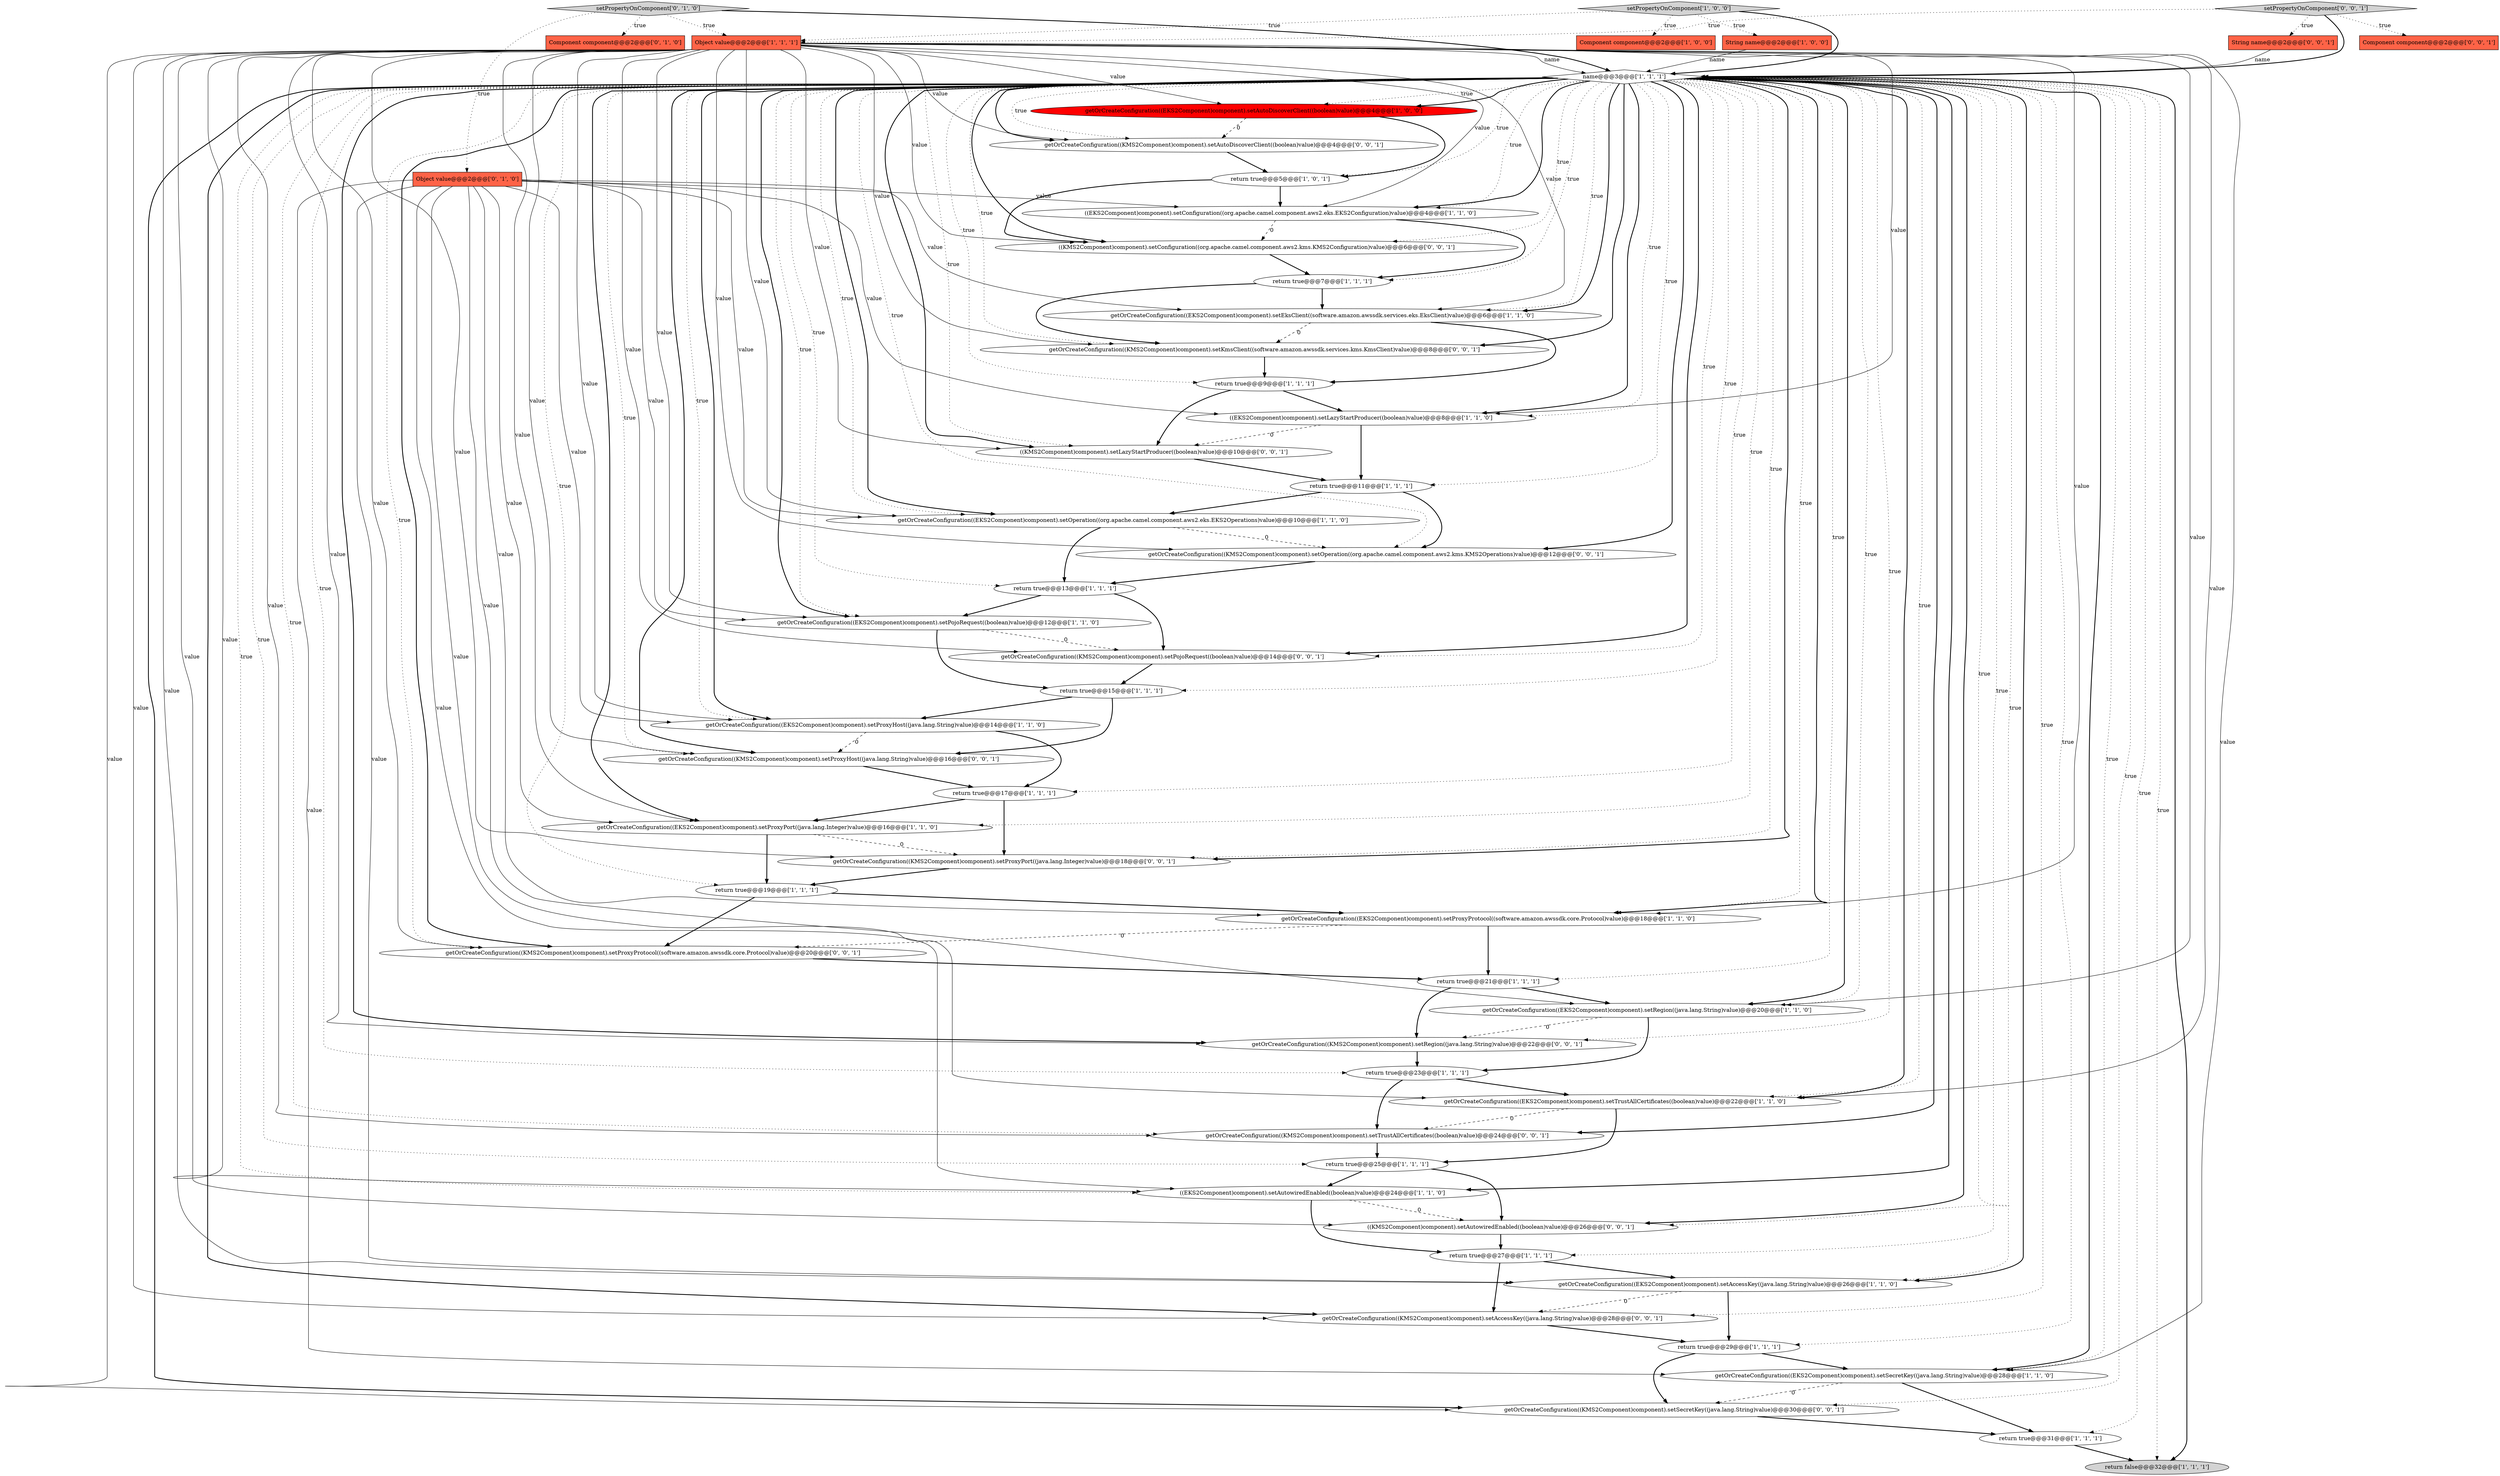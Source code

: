 digraph {
16 [style = filled, label = "getOrCreateConfiguration((EKS2Component)component).setAutoDiscoverClient((boolean)value)@@@4@@@['1', '0', '0']", fillcolor = red, shape = ellipse image = "AAA1AAABBB1BBB"];
46 [style = filled, label = "getOrCreateConfiguration((KMS2Component)component).setOperation((org.apache.camel.component.aws2.kms.KMS2Operations)value)@@@12@@@['0', '0', '1']", fillcolor = white, shape = ellipse image = "AAA0AAABBB3BBB"];
3 [style = filled, label = "getOrCreateConfiguration((EKS2Component)component).setSecretKey((java.lang.String)value)@@@28@@@['1', '1', '0']", fillcolor = white, shape = ellipse image = "AAA0AAABBB1BBB"];
39 [style = filled, label = "((KMS2Component)component).setConfiguration((org.apache.camel.component.aws2.kms.KMS2Configuration)value)@@@6@@@['0', '0', '1']", fillcolor = white, shape = ellipse image = "AAA0AAABBB3BBB"];
43 [style = filled, label = "getOrCreateConfiguration((KMS2Component)component).setPojoRequest((boolean)value)@@@14@@@['0', '0', '1']", fillcolor = white, shape = ellipse image = "AAA0AAABBB3BBB"];
8 [style = filled, label = "((EKS2Component)component).setLazyStartProducer((boolean)value)@@@8@@@['1', '1', '0']", fillcolor = white, shape = ellipse image = "AAA0AAABBB1BBB"];
38 [style = filled, label = "String name@@@2@@@['0', '0', '1']", fillcolor = tomato, shape = box image = "AAA0AAABBB3BBB"];
51 [style = filled, label = "getOrCreateConfiguration((KMS2Component)component).setKmsClient((software.amazon.awssdk.services.kms.KmsClient)value)@@@8@@@['0', '0', '1']", fillcolor = white, shape = ellipse image = "AAA0AAABBB3BBB"];
49 [style = filled, label = "getOrCreateConfiguration((KMS2Component)component).setTrustAllCertificates((boolean)value)@@@24@@@['0', '0', '1']", fillcolor = white, shape = ellipse image = "AAA0AAABBB3BBB"];
25 [style = filled, label = "return true@@@17@@@['1', '1', '1']", fillcolor = white, shape = ellipse image = "AAA0AAABBB1BBB"];
41 [style = filled, label = "getOrCreateConfiguration((KMS2Component)component).setProxyProtocol((software.amazon.awssdk.core.Protocol)value)@@@20@@@['0', '0', '1']", fillcolor = white, shape = ellipse image = "AAA0AAABBB3BBB"];
30 [style = filled, label = "((EKS2Component)component).setAutowiredEnabled((boolean)value)@@@24@@@['1', '1', '0']", fillcolor = white, shape = ellipse image = "AAA0AAABBB1BBB"];
33 [style = filled, label = "return true@@@19@@@['1', '1', '1']", fillcolor = white, shape = ellipse image = "AAA0AAABBB1BBB"];
22 [style = filled, label = "Object value@@@2@@@['1', '1', '1']", fillcolor = tomato, shape = box image = "AAA0AAABBB1BBB"];
7 [style = filled, label = "String name@@@2@@@['1', '0', '0']", fillcolor = tomato, shape = box image = "AAA0AAABBB1BBB"];
29 [style = filled, label = "return false@@@32@@@['1', '1', '1']", fillcolor = lightgray, shape = ellipse image = "AAA0AAABBB1BBB"];
11 [style = filled, label = "getOrCreateConfiguration((EKS2Component)component).setProxyHost((java.lang.String)value)@@@14@@@['1', '1', '0']", fillcolor = white, shape = ellipse image = "AAA0AAABBB1BBB"];
52 [style = filled, label = "getOrCreateConfiguration((KMS2Component)component).setProxyPort((java.lang.Integer)value)@@@18@@@['0', '0', '1']", fillcolor = white, shape = ellipse image = "AAA0AAABBB3BBB"];
53 [style = filled, label = "getOrCreateConfiguration((KMS2Component)component).setAutoDiscoverClient((boolean)value)@@@4@@@['0', '0', '1']", fillcolor = white, shape = ellipse image = "AAA0AAABBB3BBB"];
48 [style = filled, label = "Component component@@@2@@@['0', '0', '1']", fillcolor = tomato, shape = box image = "AAA0AAABBB3BBB"];
47 [style = filled, label = "getOrCreateConfiguration((KMS2Component)component).setRegion((java.lang.String)value)@@@22@@@['0', '0', '1']", fillcolor = white, shape = ellipse image = "AAA0AAABBB3BBB"];
23 [style = filled, label = "getOrCreateConfiguration((EKS2Component)component).setProxyPort((java.lang.Integer)value)@@@16@@@['1', '1', '0']", fillcolor = white, shape = ellipse image = "AAA0AAABBB1BBB"];
44 [style = filled, label = "getOrCreateConfiguration((KMS2Component)component).setAccessKey((java.lang.String)value)@@@28@@@['0', '0', '1']", fillcolor = white, shape = ellipse image = "AAA0AAABBB3BBB"];
24 [style = filled, label = "getOrCreateConfiguration((EKS2Component)component).setAccessKey((java.lang.String)value)@@@26@@@['1', '1', '0']", fillcolor = white, shape = ellipse image = "AAA0AAABBB1BBB"];
31 [style = filled, label = "return true@@@13@@@['1', '1', '1']", fillcolor = white, shape = ellipse image = "AAA0AAABBB1BBB"];
10 [style = filled, label = "return true@@@31@@@['1', '1', '1']", fillcolor = white, shape = ellipse image = "AAA0AAABBB1BBB"];
20 [style = filled, label = "return true@@@21@@@['1', '1', '1']", fillcolor = white, shape = ellipse image = "AAA0AAABBB1BBB"];
1 [style = filled, label = "getOrCreateConfiguration((EKS2Component)component).setEksClient((software.amazon.awssdk.services.eks.EksClient)value)@@@6@@@['1', '1', '0']", fillcolor = white, shape = ellipse image = "AAA0AAABBB1BBB"];
26 [style = filled, label = "setPropertyOnComponent['1', '0', '0']", fillcolor = lightgray, shape = diamond image = "AAA0AAABBB1BBB"];
42 [style = filled, label = "getOrCreateConfiguration((KMS2Component)component).setProxyHost((java.lang.String)value)@@@16@@@['0', '0', '1']", fillcolor = white, shape = ellipse image = "AAA0AAABBB3BBB"];
4 [style = filled, label = "((EKS2Component)component).setConfiguration((org.apache.camel.component.aws2.eks.EKS2Configuration)value)@@@4@@@['1', '1', '0']", fillcolor = white, shape = ellipse image = "AAA0AAABBB1BBB"];
34 [style = filled, label = "setPropertyOnComponent['0', '1', '0']", fillcolor = lightgray, shape = diamond image = "AAA0AAABBB2BBB"];
45 [style = filled, label = "getOrCreateConfiguration((KMS2Component)component).setSecretKey((java.lang.String)value)@@@30@@@['0', '0', '1']", fillcolor = white, shape = ellipse image = "AAA0AAABBB3BBB"];
19 [style = filled, label = "getOrCreateConfiguration((EKS2Component)component).setPojoRequest((boolean)value)@@@12@@@['1', '1', '0']", fillcolor = white, shape = ellipse image = "AAA0AAABBB1BBB"];
9 [style = filled, label = "getOrCreateConfiguration((EKS2Component)component).setOperation((org.apache.camel.component.aws2.eks.EKS2Operations)value)@@@10@@@['1', '1', '0']", fillcolor = white, shape = ellipse image = "AAA0AAABBB1BBB"];
15 [style = filled, label = "getOrCreateConfiguration((EKS2Component)component).setTrustAllCertificates((boolean)value)@@@22@@@['1', '1', '0']", fillcolor = white, shape = ellipse image = "AAA0AAABBB1BBB"];
13 [style = filled, label = "getOrCreateConfiguration((EKS2Component)component).setRegion((java.lang.String)value)@@@20@@@['1', '1', '0']", fillcolor = white, shape = ellipse image = "AAA0AAABBB1BBB"];
50 [style = filled, label = "((KMS2Component)component).setLazyStartProducer((boolean)value)@@@10@@@['0', '0', '1']", fillcolor = white, shape = ellipse image = "AAA0AAABBB3BBB"];
0 [style = filled, label = "return true@@@23@@@['1', '1', '1']", fillcolor = white, shape = ellipse image = "AAA0AAABBB1BBB"];
36 [style = filled, label = "Object value@@@2@@@['0', '1', '0']", fillcolor = tomato, shape = box image = "AAA0AAABBB2BBB"];
12 [style = filled, label = "return true@@@15@@@['1', '1', '1']", fillcolor = white, shape = ellipse image = "AAA0AAABBB1BBB"];
32 [style = filled, label = "return true@@@5@@@['1', '0', '1']", fillcolor = white, shape = ellipse image = "AAA0AAABBB1BBB"];
18 [style = filled, label = "return true@@@11@@@['1', '1', '1']", fillcolor = white, shape = ellipse image = "AAA0AAABBB1BBB"];
14 [style = filled, label = "return true@@@9@@@['1', '1', '1']", fillcolor = white, shape = ellipse image = "AAA0AAABBB1BBB"];
40 [style = filled, label = "((KMS2Component)component).setAutowiredEnabled((boolean)value)@@@26@@@['0', '0', '1']", fillcolor = white, shape = ellipse image = "AAA0AAABBB3BBB"];
2 [style = filled, label = "getOrCreateConfiguration((EKS2Component)component).setProxyProtocol((software.amazon.awssdk.core.Protocol)value)@@@18@@@['1', '1', '0']", fillcolor = white, shape = ellipse image = "AAA0AAABBB1BBB"];
37 [style = filled, label = "setPropertyOnComponent['0', '0', '1']", fillcolor = lightgray, shape = diamond image = "AAA0AAABBB3BBB"];
6 [style = filled, label = "Component component@@@2@@@['1', '0', '0']", fillcolor = tomato, shape = box image = "AAA0AAABBB1BBB"];
5 [style = filled, label = "name@@@3@@@['1', '1', '1']", fillcolor = white, shape = diamond image = "AAA0AAABBB1BBB"];
35 [style = filled, label = "Component component@@@2@@@['0', '1', '0']", fillcolor = tomato, shape = box image = "AAA0AAABBB2BBB"];
27 [style = filled, label = "return true@@@7@@@['1', '1', '1']", fillcolor = white, shape = ellipse image = "AAA0AAABBB1BBB"];
28 [style = filled, label = "return true@@@29@@@['1', '1', '1']", fillcolor = white, shape = ellipse image = "AAA0AAABBB1BBB"];
21 [style = filled, label = "return true@@@25@@@['1', '1', '1']", fillcolor = white, shape = ellipse image = "AAA0AAABBB1BBB"];
17 [style = filled, label = "return true@@@27@@@['1', '1', '1']", fillcolor = white, shape = ellipse image = "AAA0AAABBB1BBB"];
5->3 [style = bold, label=""];
22->53 [style = solid, label="value"];
25->52 [style = bold, label=""];
5->18 [style = dotted, label="true"];
5->9 [style = bold, label=""];
15->21 [style = bold, label=""];
5->32 [style = dotted, label="true"];
5->19 [style = dotted, label="true"];
5->1 [style = dotted, label="true"];
5->23 [style = dotted, label="true"];
36->30 [style = solid, label="value"];
5->15 [style = bold, label=""];
46->31 [style = bold, label=""];
22->44 [style = solid, label="value"];
5->45 [style = bold, label=""];
12->42 [style = bold, label=""];
4->39 [style = dashed, label="0"];
5->12 [style = dotted, label="true"];
26->22 [style = dotted, label="true"];
21->30 [style = bold, label=""];
41->20 [style = bold, label=""];
22->19 [style = solid, label="value"];
0->15 [style = bold, label=""];
36->24 [style = solid, label="value"];
22->46 [style = solid, label="value"];
37->5 [style = bold, label=""];
5->24 [style = dotted, label="true"];
5->13 [style = dotted, label="true"];
5->43 [style = dotted, label="true"];
37->38 [style = dotted, label="true"];
5->11 [style = dotted, label="true"];
23->52 [style = dashed, label="0"];
23->33 [style = bold, label=""];
5->49 [style = bold, label=""];
22->50 [style = solid, label="value"];
36->9 [style = solid, label="value"];
38->5 [style = solid, label="name"];
22->39 [style = solid, label="value"];
53->32 [style = bold, label=""];
36->8 [style = solid, label="value"];
5->9 [style = dotted, label="true"];
18->46 [style = bold, label=""];
2->41 [style = dashed, label="0"];
32->4 [style = bold, label=""];
28->3 [style = bold, label=""];
5->30 [style = bold, label=""];
5->29 [style = dotted, label="true"];
27->51 [style = bold, label=""];
17->44 [style = bold, label=""];
47->0 [style = bold, label=""];
9->46 [style = dashed, label="0"];
5->44 [style = dotted, label="true"];
45->10 [style = bold, label=""];
36->11 [style = solid, label="value"];
11->25 [style = bold, label=""];
28->45 [style = bold, label=""];
22->8 [style = solid, label="value"];
37->48 [style = dotted, label="true"];
5->29 [style = bold, label=""];
24->28 [style = bold, label=""];
2->20 [style = bold, label=""];
5->23 [style = bold, label=""];
19->12 [style = bold, label=""];
22->13 [style = solid, label="value"];
5->39 [style = bold, label=""];
8->18 [style = bold, label=""];
50->18 [style = bold, label=""];
5->49 [style = dotted, label="true"];
12->11 [style = bold, label=""];
33->41 [style = bold, label=""];
16->32 [style = bold, label=""];
5->33 [style = dotted, label="true"];
5->3 [style = dotted, label="true"];
5->4 [style = dotted, label="true"];
22->2 [style = solid, label="value"];
22->42 [style = solid, label="value"];
3->10 [style = bold, label=""];
5->1 [style = bold, label=""];
34->22 [style = dotted, label="true"];
51->14 [style = bold, label=""];
8->50 [style = dashed, label="0"];
5->52 [style = dotted, label="true"];
5->42 [style = dotted, label="true"];
43->12 [style = bold, label=""];
5->25 [style = dotted, label="true"];
22->40 [style = solid, label="value"];
22->24 [style = solid, label="value"];
40->17 [style = bold, label=""];
18->9 [style = bold, label=""];
5->53 [style = bold, label=""];
5->52 [style = bold, label=""];
36->3 [style = solid, label="value"];
26->6 [style = dotted, label="true"];
5->30 [style = dotted, label="true"];
5->11 [style = bold, label=""];
14->8 [style = bold, label=""];
11->42 [style = dashed, label="0"];
5->8 [style = dotted, label="true"];
7->5 [style = solid, label="name"];
22->47 [style = solid, label="value"];
13->0 [style = bold, label=""];
26->7 [style = dotted, label="true"];
20->13 [style = bold, label=""];
30->17 [style = bold, label=""];
52->33 [style = bold, label=""];
5->41 [style = dotted, label="true"];
5->10 [style = dotted, label="true"];
9->31 [style = bold, label=""];
42->25 [style = bold, label=""];
5->31 [style = dotted, label="true"];
34->36 [style = dotted, label="true"];
22->43 [style = solid, label="value"];
36->19 [style = solid, label="value"];
1->51 [style = dashed, label="0"];
24->44 [style = dashed, label="0"];
36->2 [style = solid, label="value"];
5->0 [style = dotted, label="true"];
16->53 [style = dashed, label="0"];
5->15 [style = dotted, label="true"];
22->23 [style = solid, label="value"];
36->23 [style = solid, label="value"];
5->16 [style = bold, label=""];
5->19 [style = bold, label=""];
22->9 [style = solid, label="value"];
22->30 [style = solid, label="value"];
0->49 [style = bold, label=""];
34->35 [style = dotted, label="true"];
5->53 [style = dotted, label="true"];
5->44 [style = bold, label=""];
22->52 [style = solid, label="value"];
22->49 [style = solid, label="value"];
5->45 [style = dotted, label="true"];
5->13 [style = bold, label=""];
5->24 [style = bold, label=""];
5->4 [style = bold, label=""];
3->45 [style = dashed, label="0"];
5->16 [style = dotted, label="true"];
22->4 [style = solid, label="value"];
5->27 [style = dotted, label="true"];
5->46 [style = dotted, label="true"];
5->39 [style = dotted, label="true"];
37->22 [style = dotted, label="true"];
14->50 [style = bold, label=""];
31->43 [style = bold, label=""];
5->21 [style = dotted, label="true"];
22->5 [style = solid, label="name"];
32->39 [style = bold, label=""];
5->50 [style = dotted, label="true"];
5->40 [style = bold, label=""];
5->28 [style = dotted, label="true"];
31->19 [style = bold, label=""];
33->2 [style = bold, label=""];
36->4 [style = solid, label="value"];
5->2 [style = dotted, label="true"];
5->17 [style = dotted, label="true"];
5->51 [style = dotted, label="true"];
5->14 [style = dotted, label="true"];
5->8 [style = bold, label=""];
22->41 [style = solid, label="value"];
27->1 [style = bold, label=""];
30->40 [style = dashed, label="0"];
5->51 [style = bold, label=""];
5->40 [style = dotted, label="true"];
36->1 [style = solid, label="value"];
25->23 [style = bold, label=""];
26->5 [style = bold, label=""];
34->5 [style = bold, label=""];
22->11 [style = solid, label="value"];
22->3 [style = solid, label="value"];
22->15 [style = solid, label="value"];
22->1 [style = solid, label="value"];
39->27 [style = bold, label=""];
20->47 [style = bold, label=""];
49->21 [style = bold, label=""];
5->43 [style = bold, label=""];
5->47 [style = bold, label=""];
36->15 [style = solid, label="value"];
5->2 [style = bold, label=""];
17->24 [style = bold, label=""];
5->41 [style = bold, label=""];
22->51 [style = solid, label="value"];
5->47 [style = dotted, label="true"];
22->45 [style = solid, label="value"];
10->29 [style = bold, label=""];
15->49 [style = dashed, label="0"];
36->13 [style = solid, label="value"];
44->28 [style = bold, label=""];
19->43 [style = dashed, label="0"];
4->27 [style = bold, label=""];
22->16 [style = solid, label="value"];
21->40 [style = bold, label=""];
5->20 [style = dotted, label="true"];
1->14 [style = bold, label=""];
13->47 [style = dashed, label="0"];
5->42 [style = bold, label=""];
5->50 [style = bold, label=""];
5->46 [style = bold, label=""];
}
